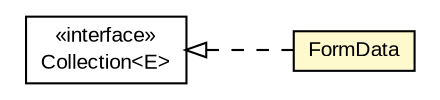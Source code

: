 #!/usr/local/bin/dot
#
# Class diagram 
# Generated by UMLGraph version R5_6-24-gf6e263 (http://www.umlgraph.org/)
#

digraph G {
	edge [fontname="arial",fontsize=10,labelfontname="arial",labelfontsize=10];
	node [fontname="arial",fontsize=10,shape=plaintext];
	nodesep=0.25;
	ranksep=0.5;
	rankdir=LR;
	// org.turbogwt.net.http.client.FormData
	c943 [label=<<table title="org.turbogwt.net.http.client.FormData" border="0" cellborder="1" cellspacing="0" cellpadding="2" port="p" bgcolor="lemonChiffon" href="./FormData.html">
		<tr><td><table border="0" cellspacing="0" cellpadding="1">
<tr><td align="center" balign="center"> FormData </td></tr>
		</table></td></tr>
		</table>>, URL="./FormData.html", fontname="arial", fontcolor="black", fontsize=10.0];
	//org.turbogwt.net.http.client.FormData implements java.util.Collection<E>
	c982:p -> c943:p [dir=back,arrowtail=empty,style=dashed];
	// java.util.Collection<E>
	c982 [label=<<table title="java.util.Collection" border="0" cellborder="1" cellspacing="0" cellpadding="2" port="p" href="http://download.oracle.com/javase/7/docs/api/java/util/Collection.html">
		<tr><td><table border="0" cellspacing="0" cellpadding="1">
<tr><td align="center" balign="center"> &#171;interface&#187; </td></tr>
<tr><td align="center" balign="center"> Collection&lt;E&gt; </td></tr>
		</table></td></tr>
		</table>>, URL="http://download.oracle.com/javase/7/docs/api/java/util/Collection.html", fontname="arial", fontcolor="black", fontsize=10.0];
}

